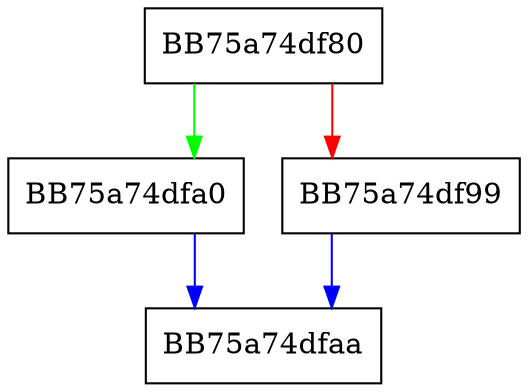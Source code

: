 digraph VfzWrapper_Read {
  node [shape="box"];
  graph [splines=ortho];
  BB75a74df80 -> BB75a74dfa0 [color="green"];
  BB75a74df80 -> BB75a74df99 [color="red"];
  BB75a74df99 -> BB75a74dfaa [color="blue"];
  BB75a74dfa0 -> BB75a74dfaa [color="blue"];
}